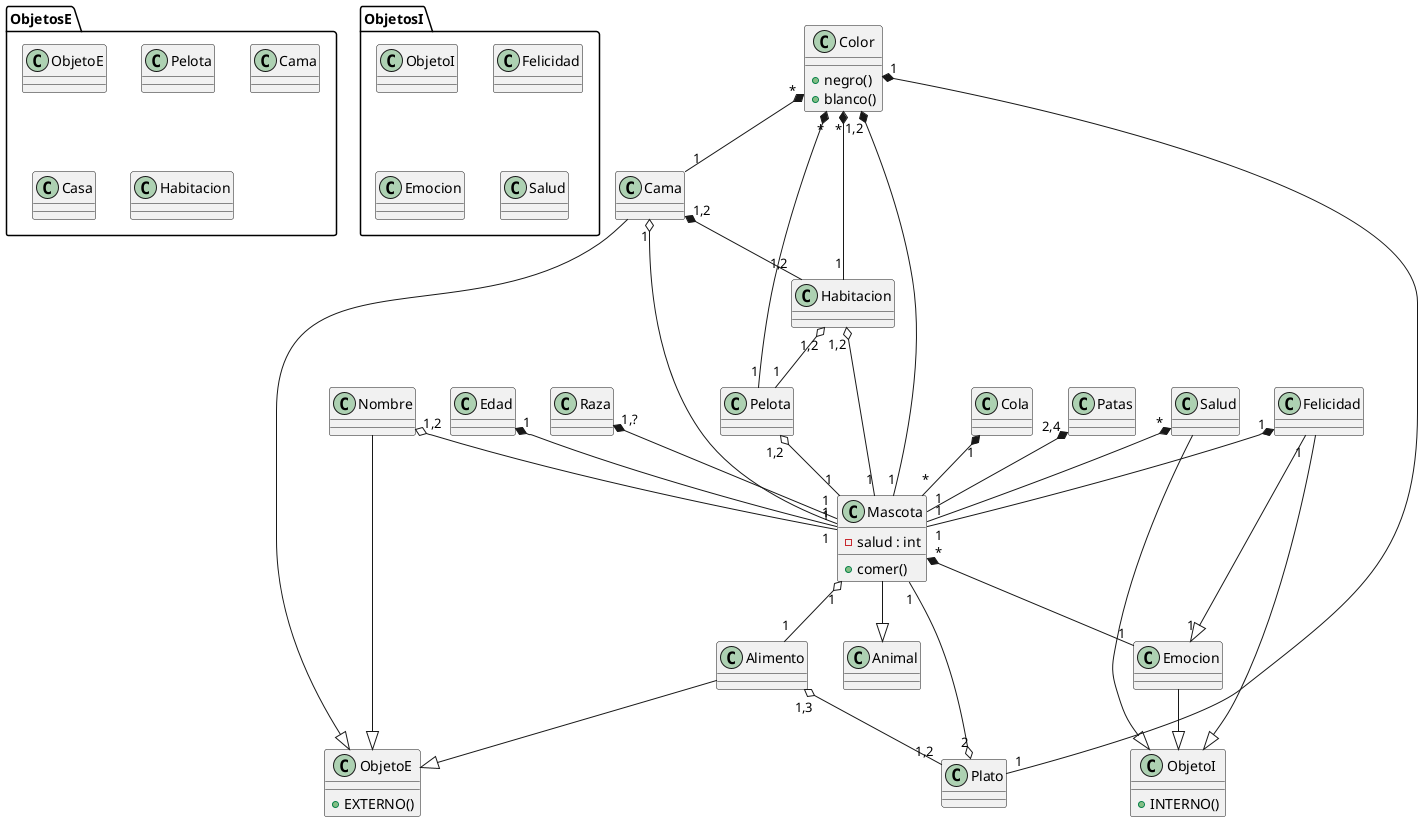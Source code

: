 @startuml

package ObjetosE{
    class ObjetoE
    class Pelota
    class Cama
    class Casa
    class Habitacion
}

package ObjetosI{
    class ObjetoI
    class Felicidad
    class Emocion
    class Salud
}

class Mascota{
    + comer()
    - salud : int
    
}
class Alimento
class Salud
class Animal
class Nombre
class Felicidad
class Cola 
class Patas
class Pelota
class Cama 
class Habitacion
Class Plato
class Color{
    + negro()
    + blanco()
}
class Edad
class Raza
class Emocion
class ObjetoI{
    + INTERNO()
}
class ObjetoE{
    + EXTERNO()
}

Mascota "1" o-- "1" Alimento 
Mascota --|> Animal
Cola "1" *-- "*" Mascota
Color "1,2" *-- "1" Mascota
Patas "2,4" *-- "1" Mascota
Pelota "1,2" o-- "1" Mascota
Plato "2" o-- "1" Mascota
Felicidad "1" *-- "1" Mascota
Nombre "1,2" o-- "1" Mascota
Cama "1" o-- "1" Mascota
Salud "*" *-- "1" Mascota
Habitacion "1,2" o-- "1" Mascota
Raza "1,?" *-- "1" Mascota
Cama "1,2" *-- "1,2" Habitacion
Edad "1" *-- "1" Mascota
Felicidad "1" --|> "1" Emocion
Mascota "*" *-- "1" Emocion
Alimento "1,3" o-- "1,2" Plato
Habitacion "1,2" o-- "1" Pelota
Color "*" *-- "1" Cama
Color "1" *-- "1" Plato
Color "*" *-- "1" Pelota
Color "*" *-- "1" Habitacion

Cama --|> ObjetoE
Alimento --|> ObjetoE
Nombre --|> ObjetoE

Salud --|> ObjetoI
Felicidad --|> ObjetoI
Emocion --|> ObjetoI


@enduml


